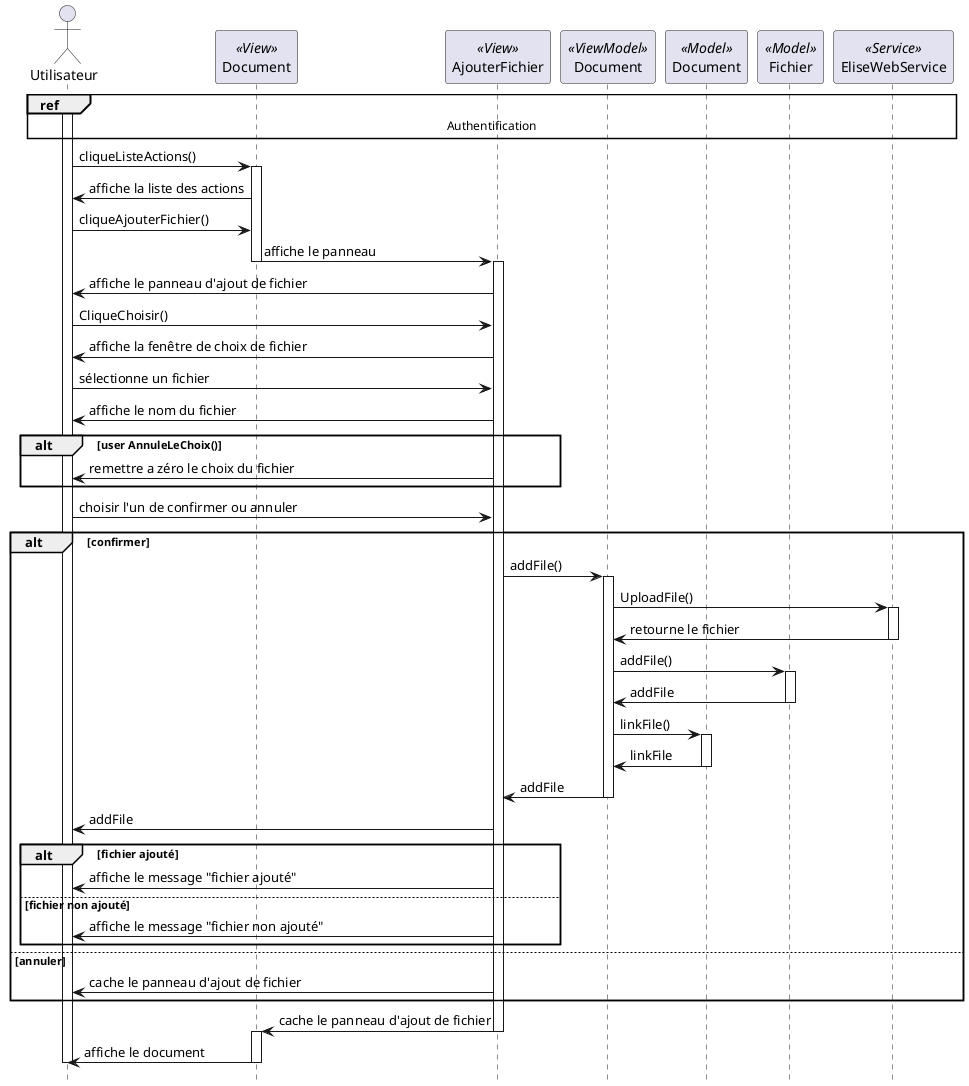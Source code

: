 @startuml sequence_add_file

hide footbox

' mezeeeeeeeeeeel
actor "Utilisateur" as user
participant "Document" as docView << View >>
participant "AjouterFichier" as addFile << View >>
participant "Document" as docVm << ViewModel >>
participant "Document" as docM << Model >>
participant "Fichier" as fileM << Model >>
participant "EliseWebService" as ws << Service >>



ref over user, docView, addFile, docVm, docM, fileM, ws : Authentification
activate user
user -> docView : cliqueListeActions()
activate docView
docView -> user : affiche la liste des actions
user -> docView : cliqueAjouterFichier()
docView -> addFile : affiche le panneau
deactivate docView
activate addFile
addFile -> user : affiche le panneau d'ajout de fichier
user -> addFile : CliqueChoisir()
addFile -> user : affiche la fenêtre de choix de fichier
user -> addFile : sélectionne un fichier
addFile -> user : affiche le nom du fichier

alt user AnnuleLeChoix()
  addFile -> user : remettre a zéro le choix du fichier
end

user -> addFile : choisir l'un de confirmer ou annuler
alt confirmer
  addFile -> docVm : addFile()
  activate docVm
  docVm -> ws : UploadFile()
  activate ws
  ws -> docVm : retourne le fichier
  deactivate ws
  docVm -> fileM : addFile()
  activate fileM
  fileM -> docVm : addFile
  deactivate fileM
  docVm -> docM : linkFile()
  activate docM
  docM -> docVm : linkFile
  deactivate docM
  docVm -> addFile : addFile
  deactivate docVm
  addFile -> user : addFile
alt fichier ajouté
  addFile -> user : affiche le message "fichier ajouté"
else fichier non ajouté
  addFile -> user : affiche le message "fichier non ajouté"
end
else annuler
  addFile -> user : cache le panneau d'ajout de fichier
end
addFile -> docView : cache le panneau d'ajout de fichier
deactivate addFile
activate docView
docView -> user : affiche le document
deactivate docView
deactivate user